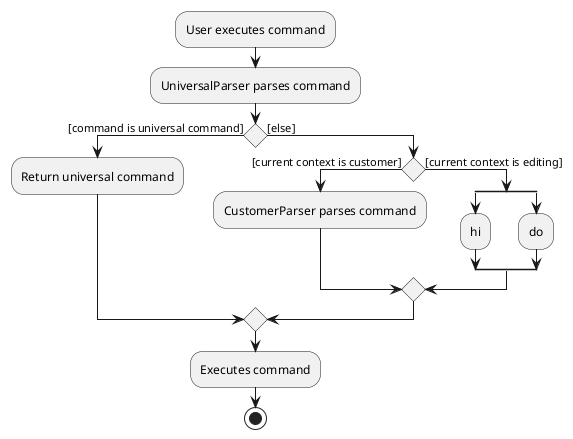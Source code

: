 @startuml
:User executes command;
:UniversalParser parses command;

if () then ([command is universal command])
    :Return universal command;
else ([else])
    if () then ([current context is customer])
        :CustomerParser parses command;
    else ([current context is editing])
        split
            :hi;
        split again
            :do;
        end split
    endif
endif

:Executes command;
stop
@enduml